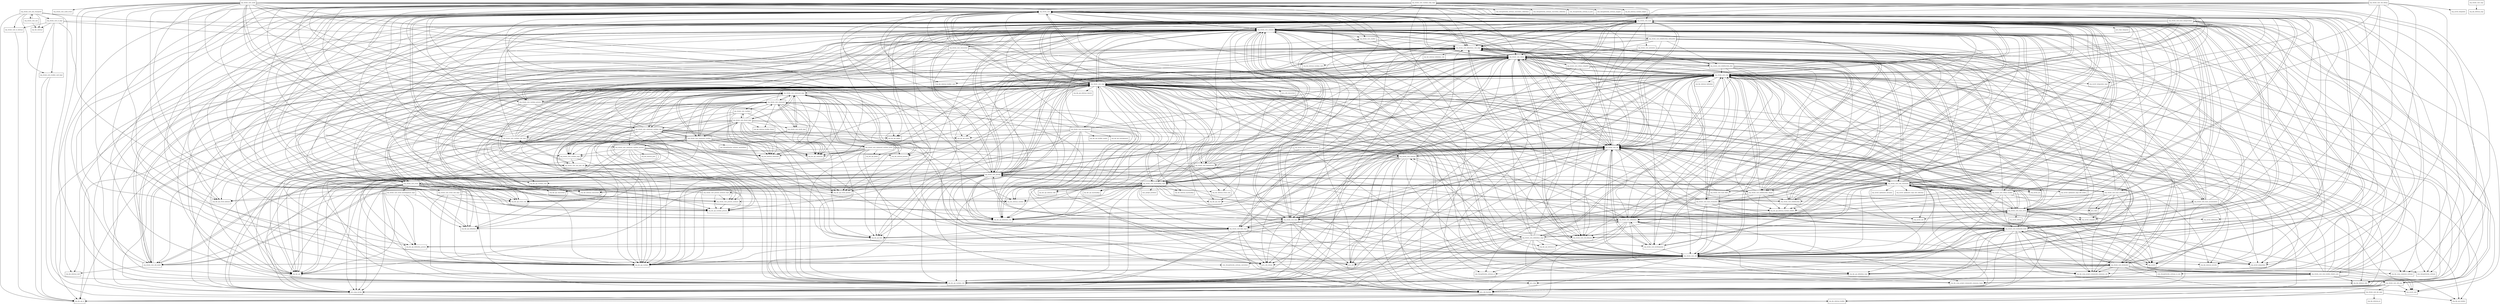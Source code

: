 digraph drools_core_7_24_0_Final_package_dependencies {
  node [shape = box, fontsize=10.0];
  org_drools_core -> org_drools_core_base;
  org_drools_core -> org_drools_core_common;
  org_drools_core -> org_drools_core_conflict;
  org_drools_core -> org_drools_core_definitions_rule_impl;
  org_drools_core -> org_drools_core_impl;
  org_drools_core -> org_drools_core_process_instance;
  org_drools_core -> org_drools_core_reteoo;
  org_drools_core -> org_drools_core_reteoo_builder;
  org_drools_core -> org_drools_core_rule;
  org_drools_core -> org_drools_core_runtime_rule_impl;
  org_drools_core -> org_drools_core_spi;
  org_drools_core -> org_drools_core_time;
  org_drools_core -> org_drools_core_time_impl;
  org_drools_core -> org_drools_core_util;
  org_drools_core -> org_drools_core_util_bitmask;
  org_drools_core -> org_kie_api;
  org_drools_core -> org_kie_api_conf;
  org_drools_core -> org_kie_api_definition_rule;
  org_drools_core -> org_kie_api_event_kiebase;
  org_drools_core -> org_kie_api_event_rule;
  org_drools_core -> org_kie_api_runtime;
  org_drools_core -> org_kie_api_runtime_conf;
  org_drools_core -> org_kie_api_runtime_process;
  org_drools_core -> org_kie_api_runtime_rule;
  org_drools_core -> org_kie_api_time;
  org_drools_core -> org_kie_internal_builder_conf;
  org_drools_core -> org_kie_internal_conf;
  org_drools_core -> org_kie_internal_runtime_conf;
  org_drools_core -> org_kie_internal_utils;
  org_drools_core -> org_kie_soup_project_datamodel_commons_util;
  org_drools_core_audit -> com_thoughtworks_xstream;
  org_drools_core_audit -> org_drools_core;
  org_drools_core_audit -> org_drools_core_audit_event;
  org_drools_core_audit -> org_drools_core_command_impl;
  org_drools_core_audit -> org_drools_core_common;
  org_drools_core_audit -> org_drools_core_definitions_rule_impl;
  org_drools_core_audit -> org_drools_core_impl;
  org_drools_core_audit -> org_drools_core_reteoo;
  org_drools_core_audit -> org_drools_core_rule;
  org_drools_core_audit -> org_drools_core_runtime_process;
  org_drools_core_audit -> org_drools_core_spi;
  org_drools_core_audit -> org_drools_core_util;
  org_drools_core_audit -> org_kie_api_definition;
  org_drools_core_audit -> org_kie_api_definition_process;
  org_drools_core_audit -> org_kie_api_definition_rule;
  org_drools_core_audit -> org_kie_api_event;
  org_drools_core_audit -> org_kie_api_event_kiebase;
  org_drools_core_audit -> org_kie_api_event_process;
  org_drools_core_audit -> org_kie_api_event_rule;
  org_drools_core_audit -> org_kie_api_logger;
  org_drools_core_audit -> org_kie_api_runtime;
  org_drools_core_audit -> org_kie_api_runtime_process;
  org_drools_core_audit -> org_kie_api_runtime_rule;
  org_drools_core_audit -> org_kie_internal_command;
  org_drools_core_audit -> org_kie_soup_commons_xstream;
  org_drools_core_base -> java_lang_invoke;
  org_drools_core_base -> java_time;
  org_drools_core_base -> java_time_temporal;
  org_drools_core_base -> java_util_function;
  org_drools_core_base -> org_drools_core;
  org_drools_core_base -> org_drools_core_base_evaluators;
  org_drools_core_base -> org_drools_core_base_extractors;
  org_drools_core_base -> org_drools_core_base_field;
  org_drools_core_base -> org_drools_core_base_mvel;
  org_drools_core_base -> org_drools_core_beliefsystem;
  org_drools_core_base -> org_drools_core_beliefsystem_simple;
  org_drools_core_base -> org_drools_core_common;
  org_drools_core_base -> org_drools_core_datasources;
  org_drools_core_base -> org_drools_core_definitions;
  org_drools_core_base -> org_drools_core_definitions_rule_impl;
  org_drools_core_base -> org_drools_core_event;
  org_drools_core_base -> org_drools_core_factmodel;
  org_drools_core_base -> org_drools_core_factmodel_traits;
  org_drools_core_base -> org_drools_core_facttemplates;
  org_drools_core_base -> org_drools_core_impl;
  org_drools_core_base -> org_drools_core_marshalling_impl;
  org_drools_core_base -> org_drools_core_metadata;
  org_drools_core_base -> org_drools_core_phreak;
  org_drools_core_base -> org_drools_core_reteoo;
  org_drools_core_base -> org_drools_core_rule;
  org_drools_core_base -> org_drools_core_rule_builder_dialect_asm;
  org_drools_core_base -> org_drools_core_runtime_process;
  org_drools_core_base -> org_drools_core_spi;
  org_drools_core_base -> org_drools_core_time;
  org_drools_core_base -> org_drools_core_util;
  org_drools_core_base -> org_drools_core_util_asm;
  org_drools_core_base -> org_drools_core_util_bitmask;
  org_drools_core_base -> org_drools_core_util_index;
  org_drools_core_base -> org_drools_core_xml_jaxb_util;
  org_drools_core_base -> org_kie_api;
  org_drools_core_base -> org_kie_api_command;
  org_drools_core_base -> org_kie_api_definition_rule;
  org_drools_core_base -> org_kie_api_definition_type;
  org_drools_core_base -> org_kie_api_event_kiebase;
  org_drools_core_base -> org_kie_api_event_process;
  org_drools_core_base -> org_kie_api_event_rule;
  org_drools_core_base -> org_kie_api_internal_runtime_beliefs;
  org_drools_core_base -> org_kie_api_logger;
  org_drools_core_base -> org_kie_api_runtime;
  org_drools_core_base -> org_kie_api_runtime_process;
  org_drools_core_base -> org_kie_api_runtime_rule;
  org_drools_core_base -> org_kie_api_time;
  org_drools_core_base -> org_kie_internal_event_rule;
  org_drools_core_base -> org_kie_internal_process;
  org_drools_core_base -> org_mvel2_asm;
  org_drools_core_base -> org_mvel2_ast;
  org_drools_core_base -> org_mvel2_compiler;
  org_drools_core_base -> org_mvel2_integration;
  org_drools_core_base -> org_mvel2_optimizers_impl_refl_nodes;
  org_drools_core_base_accumulators -> org_drools_core;
  org_drools_core_base_accumulators -> org_drools_core_base_mvel;
  org_drools_core_base_accumulators -> org_drools_core_common;
  org_drools_core_base_accumulators -> org_drools_core_definitions_rule_impl;
  org_drools_core_base_accumulators -> org_drools_core_reteoo;
  org_drools_core_base_accumulators -> org_drools_core_rule;
  org_drools_core_base_accumulators -> org_drools_core_spi;
  org_drools_core_base_accumulators -> org_kie_api_definition_rule;
  org_drools_core_base_accumulators -> org_kie_api_runtime_rule;
  org_drools_core_base_accumulators -> org_kie_internal_security;
  org_drools_core_base_accumulators -> org_mvel2;
  org_drools_core_base_accumulators -> org_mvel2_integration;
  org_drools_core_base_dataproviders -> org_drools_core_base_mvel;
  org_drools_core_base_dataproviders -> org_drools_core_common;
  org_drools_core_base_dataproviders -> org_drools_core_definitions_rule_impl;
  org_drools_core_base_dataproviders -> org_drools_core_phreak;
  org_drools_core_base_dataproviders -> org_drools_core_rule;
  org_drools_core_base_dataproviders -> org_drools_core_spi;
  org_drools_core_base_dataproviders -> org_drools_core_util;
  org_drools_core_base_dataproviders -> org_kie_api_definition_rule;
  org_drools_core_base_dataproviders -> org_kie_soup_project_datamodel_commons_util;
  org_drools_core_base_dataproviders -> org_mvel2_integration;
  org_drools_core_base_evaluators -> java_time;
  org_drools_core_base_evaluators -> org_drools_core;
  org_drools_core_base_evaluators -> org_drools_core_base;
  org_drools_core_base_evaluators -> org_drools_core_common;
  org_drools_core_base_evaluators -> org_drools_core_factmodel_traits;
  org_drools_core_base_evaluators -> org_drools_core_impl;
  org_drools_core_base_evaluators -> org_drools_core_reteoo;
  org_drools_core_base_evaluators -> org_drools_core_rule;
  org_drools_core_base_evaluators -> org_drools_core_spi;
  org_drools_core_base_evaluators -> org_drools_core_time;
  org_drools_core_base_evaluators -> org_drools_core_util;
  org_drools_core_base_evaluators -> org_kie_api_runtime;
  org_drools_core_base_evaluators -> org_kie_api_runtime_rule;
  org_drools_core_base_evaluators -> org_mvel2_util;
  org_drools_core_base_extractors -> java_time;
  org_drools_core_base_extractors -> org_drools_core_base;
  org_drools_core_base_extractors -> org_drools_core_base_evaluators;
  org_drools_core_base_extractors -> org_drools_core_base_mvel;
  org_drools_core_base_extractors -> org_drools_core_common;
  org_drools_core_base_extractors -> org_drools_core_definitions_rule_impl;
  org_drools_core_base_extractors -> org_drools_core_rule;
  org_drools_core_base_extractors -> org_drools_core_spi;
  org_drools_core_base_extractors -> org_drools_core_util;
  org_drools_core_base_extractors -> org_kie_soup_project_datamodel_commons_util;
  org_drools_core_base_extractors -> org_mvel2;
  org_drools_core_base_extractors -> org_mvel2_compiler;
  org_drools_core_base_field -> org_drools_core_common;
  org_drools_core_base_field -> org_drools_core_impl;
  org_drools_core_base_field -> org_drools_core_spi;
  org_drools_core_base_field -> org_drools_core_util;
  org_drools_core_base_mvel -> org_drools_core;
  org_drools_core_base_mvel -> org_drools_core_base;
  org_drools_core_base_mvel -> org_drools_core_common;
  org_drools_core_base_mvel -> org_drools_core_definitions;
  org_drools_core_base_mvel -> org_drools_core_definitions_rule_impl;
  org_drools_core_base_mvel -> org_drools_core_impl;
  org_drools_core_base_mvel -> org_drools_core_reteoo;
  org_drools_core_base_mvel -> org_drools_core_rule;
  org_drools_core_base_mvel -> org_drools_core_rule_constraint;
  org_drools_core_base_mvel -> org_drools_core_spi;
  org_drools_core_base_mvel -> org_drools_core_time;
  org_drools_core_base_mvel -> org_drools_core_util;
  org_drools_core_base_mvel -> org_kie_api_definition_rule;
  org_drools_core_base_mvel -> org_kie_soup_project_datamodel_commons_util;
  org_drools_core_base_mvel -> org_mvel2;
  org_drools_core_base_mvel -> org_mvel2_compiler;
  org_drools_core_base_mvel -> org_mvel2_debug;
  org_drools_core_base_mvel -> org_mvel2_integration;
  org_drools_core_base_mvel -> org_mvel2_optimizers;
  org_drools_core_base_mvel -> org_mvel2_util;
  org_drools_core_beliefsystem -> org_drools_core_common;
  org_drools_core_beliefsystem -> org_drools_core_definitions_rule_impl;
  org_drools_core_beliefsystem -> org_drools_core_reteoo;
  org_drools_core_beliefsystem -> org_drools_core_spi;
  org_drools_core_beliefsystem -> org_drools_core_util;
  org_drools_core_beliefsystem -> org_kie_api_internal_runtime_beliefs;
  org_drools_core_beliefsystem_defeasible -> org_drools_core_beliefsystem;
  org_drools_core_beliefsystem_defeasible -> org_drools_core_beliefsystem_jtms;
  org_drools_core_beliefsystem_defeasible -> org_drools_core_beliefsystem_simple;
  org_drools_core_beliefsystem_defeasible -> org_drools_core_common;
  org_drools_core_beliefsystem_defeasible -> org_drools_core_definitions_rule_impl;
  org_drools_core_beliefsystem_defeasible -> org_drools_core_reteoo;
  org_drools_core_beliefsystem_defeasible -> org_drools_core_spi;
  org_drools_core_beliefsystem_defeasible -> org_drools_core_util;
  org_drools_core_beliefsystem_defeasible -> org_kie_api_internal_runtime_beliefs;
  org_drools_core_beliefsystem_defeasible -> org_kie_api_runtime_rule;
  org_drools_core_beliefsystem_jtms -> org_drools_core;
  org_drools_core_beliefsystem_jtms -> org_drools_core_beliefsystem;
  org_drools_core_beliefsystem_jtms -> org_drools_core_beliefsystem_simple;
  org_drools_core_beliefsystem_jtms -> org_drools_core_common;
  org_drools_core_beliefsystem_jtms -> org_drools_core_definitions_rule_impl;
  org_drools_core_beliefsystem_jtms -> org_drools_core_reteoo;
  org_drools_core_beliefsystem_jtms -> org_drools_core_rule;
  org_drools_core_beliefsystem_jtms -> org_drools_core_spi;
  org_drools_core_beliefsystem_jtms -> org_drools_core_util;
  org_drools_core_beliefsystem_jtms -> org_drools_core_util_bitmask;
  org_drools_core_beliefsystem_jtms -> org_kie_api_internal_runtime_beliefs;
  org_drools_core_beliefsystem_jtms -> org_kie_api_runtime_rule;
  org_drools_core_beliefsystem_simple -> org_drools_core;
  org_drools_core_beliefsystem_simple -> org_drools_core_beliefsystem;
  org_drools_core_beliefsystem_simple -> org_drools_core_common;
  org_drools_core_beliefsystem_simple -> org_drools_core_definitions_rule_impl;
  org_drools_core_beliefsystem_simple -> org_drools_core_marshalling_impl;
  org_drools_core_beliefsystem_simple -> org_drools_core_phreak;
  org_drools_core_beliefsystem_simple -> org_drools_core_reteoo;
  org_drools_core_beliefsystem_simple -> org_drools_core_rule;
  org_drools_core_beliefsystem_simple -> org_drools_core_spi;
  org_drools_core_beliefsystem_simple -> org_drools_core_util;
  org_drools_core_beliefsystem_simple -> org_drools_core_util_bitmask;
  org_drools_core_beliefsystem_simple -> org_kie_api_internal_runtime_beliefs;
  org_drools_core_beliefsystem_simple -> org_kie_api_runtime_rule;
  org_drools_core_builder_conf_impl -> org_kie_api_io;
  org_drools_core_builder_conf_impl -> org_kie_internal_builder;
  org_drools_core_command -> java_lang_invoke;
  org_drools_core_command -> java_util;
  org_drools_core_command -> java_util_function;
  org_drools_core_command -> java_util_stream;
  org_drools_core_command -> org_drools_core_command_impl;
  org_drools_core_command -> org_drools_core_common;
  org_drools_core_command -> org_drools_core_runtime;
  org_drools_core_command -> org_drools_core_runtime_impl;
  org_drools_core_command -> org_drools_core_world_impl;
  org_drools_core_command -> org_kie_api;
  org_drools_core_command -> org_kie_api_builder;
  org_drools_core_command -> org_kie_api_command;
  org_drools_core_command -> org_kie_api_runtime;
  org_drools_core_command -> org_kie_api_runtime_rule;
  org_drools_core_command -> org_kie_api_time;
  org_drools_core_command -> org_kie_internal_builder;
  org_drools_core_command -> org_kie_internal_builder_fluent;
  org_drools_core_command -> org_kie_internal_command;
  org_drools_core_command_assertion -> org_drools_core_util;
  org_drools_core_command_assertion -> org_kie_api_command;
  org_drools_core_command_assertion -> org_kie_api_runtime;
  org_drools_core_command_assertion -> org_kie_soup_project_datamodel_commons_util;
  org_drools_core_command_impl -> org_drools_core_command;
  org_drools_core_command_impl -> org_drools_core_command_runtime;
  org_drools_core_command_impl -> org_drools_core_command_runtime_pmml;
  org_drools_core_command_impl -> org_drools_core_command_runtime_process;
  org_drools_core_command_impl -> org_drools_core_command_runtime_rule;
  org_drools_core_command_impl -> org_drools_core_fluent_impl;
  org_drools_core_command_impl -> org_drools_core_impl;
  org_drools_core_command_impl -> org_drools_core_process_instance;
  org_drools_core_command_impl -> org_drools_core_rule;
  org_drools_core_command_impl -> org_drools_core_runtime;
  org_drools_core_command_impl -> org_drools_core_world_impl;
  org_drools_core_command_impl -> org_kie_api;
  org_drools_core_command_impl -> org_kie_api_command;
  org_drools_core_command_impl -> org_kie_api_event_process;
  org_drools_core_command_impl -> org_kie_api_event_rule;
  org_drools_core_command_impl -> org_kie_api_pmml;
  org_drools_core_command_impl -> org_kie_api_runtime;
  org_drools_core_command_impl -> org_kie_api_runtime_process;
  org_drools_core_command_impl -> org_kie_api_runtime_rule;
  org_drools_core_command_impl -> org_kie_api_time;
  org_drools_core_command_impl -> org_kie_internal_command;
  org_drools_core_command_impl -> org_kie_internal_process;
  org_drools_core_command_impl -> org_kie_internal_runtime;
  org_drools_core_command_runtime -> com_thoughtworks_xstream_annotations;
  org_drools_core_command_runtime -> org_drools_core_command;
  org_drools_core_command_runtime -> org_drools_core_command_impl;
  org_drools_core_command_runtime -> org_drools_core_command_runtime_pmml;
  org_drools_core_command_runtime -> org_drools_core_command_runtime_process;
  org_drools_core_command_runtime -> org_drools_core_command_runtime_rule;
  org_drools_core_command_runtime -> org_drools_core_fluent_impl;
  org_drools_core_command_runtime -> org_drools_core_impl;
  org_drools_core_command_runtime -> org_drools_core_runtime_impl;
  org_drools_core_command_runtime -> org_drools_core_xml_jaxb_util;
  org_drools_core_command_runtime -> org_kie_api;
  org_drools_core_command_runtime -> org_kie_api_command;
  org_drools_core_command_runtime -> org_kie_api_event_process;
  org_drools_core_command_runtime -> org_kie_api_event_rule;
  org_drools_core_command_runtime -> org_kie_api_runtime;
  org_drools_core_command_runtime -> org_kie_api_runtime_rule;
  org_drools_core_command_runtime -> org_kie_api_time;
  org_drools_core_command_runtime -> org_kie_internal_builder;
  org_drools_core_command_runtime -> org_kie_internal_command;
  org_drools_core_command_runtime_pmml -> java_lang_invoke;
  org_drools_core_command_runtime_pmml -> java_util;
  org_drools_core_command_runtime_pmml -> java_util_function;
  org_drools_core_command_runtime_pmml -> org_drools_core_command;
  org_drools_core_command_runtime_pmml -> org_drools_core_command_impl;
  org_drools_core_command_runtime_pmml -> org_drools_core_definitions;
  org_drools_core_command_runtime_pmml -> org_drools_core_definitions_rule_impl;
  org_drools_core_command_runtime_pmml -> org_drools_core_impl;
  org_drools_core_command_runtime_pmml -> org_drools_core_ruleunit;
  org_drools_core_command_runtime_pmml -> org_drools_core_runtime_impl;
  org_drools_core_command_runtime_pmml -> org_kie_api;
  org_drools_core_command_runtime_pmml -> org_kie_api_command;
  org_drools_core_command_runtime_pmml -> org_kie_api_pmml;
  org_drools_core_command_runtime_pmml -> org_kie_api_runtime;
  org_drools_core_command_runtime_pmml -> org_kie_api_runtime_rule;
  org_drools_core_command_runtime_pmml -> org_kie_internal_command;
  org_drools_core_command_runtime_process -> org_drools_core_command;
  org_drools_core_command_runtime_process -> org_drools_core_process_instance;
  org_drools_core_command_runtime_process -> org_drools_core_runtime_impl;
  org_drools_core_command_runtime_process -> org_drools_core_xml_jaxb_util;
  org_drools_core_command_runtime_process -> org_kie_api;
  org_drools_core_command_runtime_process -> org_kie_api_command;
  org_drools_core_command_runtime_process -> org_kie_api_definition_process;
  org_drools_core_command_runtime_process -> org_kie_api_runtime;
  org_drools_core_command_runtime_process -> org_kie_api_runtime_process;
  org_drools_core_command_runtime_process -> org_kie_api_runtime_rule;
  org_drools_core_command_runtime_process -> org_kie_internal_command;
  org_drools_core_command_runtime_process -> org_kie_internal_jaxb;
  org_drools_core_command_runtime_process -> org_kie_internal_process;
  org_drools_core_command_runtime_rule -> java_lang_invoke;
  org_drools_core_command_runtime_rule -> org_drools_core;
  org_drools_core_command_runtime_rule -> org_drools_core_command;
  org_drools_core_command_runtime_rule -> org_drools_core_command_runtime;
  org_drools_core_command_runtime_rule -> org_drools_core_common;
  org_drools_core_command_runtime_rule -> org_drools_core_impl;
  org_drools_core_command_runtime_rule -> org_drools_core_runtime_impl;
  org_drools_core_command_runtime_rule -> org_drools_core_runtime_rule_impl;
  org_drools_core_command_runtime_rule -> org_drools_core_spi;
  org_drools_core_command_runtime_rule -> org_drools_core_util;
  org_drools_core_command_runtime_rule -> org_drools_core_xml_jaxb_util;
  org_drools_core_command_runtime_rule -> org_kie_api;
  org_drools_core_command_runtime_rule -> org_kie_api_command;
  org_drools_core_command_runtime_rule -> org_kie_api_event;
  org_drools_core_command_runtime_rule -> org_kie_api_logger;
  org_drools_core_command_runtime_rule -> org_kie_api_runtime;
  org_drools_core_command_runtime_rule -> org_kie_api_runtime_rule;
  org_drools_core_command_runtime_rule -> org_kie_internal_command;
  org_drools_core_command_runtime_rule -> org_kie_soup_project_datamodel_commons_util;
  org_drools_core_common -> java_lang_invoke;
  org_drools_core_common -> java_util;
  org_drools_core_common -> java_util_concurrent;
  org_drools_core_common -> java_util_function;
  org_drools_core_common -> java_util_stream;
  org_drools_core_common -> org_drools_core;
  org_drools_core_common -> org_drools_core_base;
  org_drools_core_common -> org_drools_core_beliefsystem;
  org_drools_core_common -> org_drools_core_beliefsystem_defeasible;
  org_drools_core_common -> org_drools_core_beliefsystem_jtms;
  org_drools_core_common -> org_drools_core_beliefsystem_simple;
  org_drools_core_common -> org_drools_core_concurrent;
  org_drools_core_common -> org_drools_core_conflict;
  org_drools_core_common -> org_drools_core_datasources;
  org_drools_core_common -> org_drools_core_definitions;
  org_drools_core_common -> org_drools_core_definitions_rule_impl;
  org_drools_core_common -> org_drools_core_event;
  org_drools_core_common -> org_drools_core_factmodel_traits;
  org_drools_core_common -> org_drools_core_facttemplates;
  org_drools_core_common -> org_drools_core_impl;
  org_drools_core_common -> org_drools_core_marshalling_impl;
  org_drools_core_common -> org_drools_core_phreak;
  org_drools_core_common -> org_drools_core_process_instance;
  org_drools_core_common -> org_drools_core_reteoo;
  org_drools_core_common -> org_drools_core_reteoo_builder;
  org_drools_core_common -> org_drools_core_rule;
  org_drools_core_common -> org_drools_core_rule_constraint;
  org_drools_core_common -> org_drools_core_runtime_process;
  org_drools_core_common -> org_drools_core_spi;
  org_drools_core_common -> org_drools_core_time;
  org_drools_core_common -> org_drools_core_util;
  org_drools_core_common -> org_drools_core_util_bitmask;
  org_drools_core_common -> org_drools_core_util_index;
  org_drools_core_common -> org_drools_core_xml_jaxb_util;
  org_drools_core_common -> org_kie_api;
  org_drools_core_common -> org_kie_api_concurrent;
  org_drools_core_common -> org_kie_api_definition_rule;
  org_drools_core_common -> org_kie_api_event_rule;
  org_drools_core_common -> org_kie_api_internal_runtime_beliefs;
  org_drools_core_common -> org_kie_api_runtime;
  org_drools_core_common -> org_kie_api_runtime_process;
  org_drools_core_common -> org_kie_api_runtime_rule;
  org_drools_core_common -> org_kie_internal_concurrent;
  org_drools_core_common -> org_kie_internal_conf;
  org_drools_core_common -> org_kie_internal_runtime;
  org_drools_core_common -> org_kie_internal_utils;
  org_drools_core_concurrent -> org_drools_core;
  org_drools_core_concurrent -> org_drools_core_base;
  org_drools_core_concurrent -> org_drools_core_common;
  org_drools_core_concurrent -> org_drools_core_impl;
  org_drools_core_concurrent -> org_drools_core_phreak;
  org_drools_core_concurrent -> org_drools_core_reteoo;
  org_drools_core_concurrent -> org_drools_core_spi;
  org_drools_core_concurrent -> org_kie_api_concurrent;
  org_drools_core_concurrent -> org_kie_api_runtime_rule;
  org_drools_core_concurrent -> org_kie_internal_concurrent;
  org_drools_core_conflict -> org_drools_core_definitions_rule_impl;
  org_drools_core_conflict -> org_drools_core_spi;
  org_drools_core_datasources -> java_lang_invoke;
  org_drools_core_datasources -> java_util_function;
  org_drools_core_datasources -> org_drools_core;
  org_drools_core_datasources -> org_drools_core_common;
  org_drools_core_datasources -> org_drools_core_definitions_rule_impl;
  org_drools_core_datasources -> org_drools_core_factmodel_traits;
  org_drools_core_datasources -> org_drools_core_impl;
  org_drools_core_datasources -> org_drools_core_marshalling_impl;
  org_drools_core_datasources -> org_drools_core_phreak;
  org_drools_core_datasources -> org_drools_core_reteoo;
  org_drools_core_datasources -> org_drools_core_rule;
  org_drools_core_datasources -> org_drools_core_spi;
  org_drools_core_datasources -> org_drools_core_util_bitmask;
  org_drools_core_datasources -> org_kie_api_runtime_rule;
  org_drools_core_definitions -> java_util_function;
  org_drools_core_definitions -> org_drools_core_base;
  org_drools_core_definitions -> org_drools_core_definitions_rule_impl;
  org_drools_core_definitions -> org_drools_core_factmodel_traits;
  org_drools_core_definitions -> org_drools_core_facttemplates;
  org_drools_core_definitions -> org_drools_core_rule;
  org_drools_core_definitions -> org_drools_core_ruleunit;
  org_drools_core_definitions -> org_kie_api_definition;
  org_drools_core_definitions -> org_kie_api_definition_process;
  org_drools_core_definitions -> org_kie_api_definition_type;
  org_drools_core_definitions -> org_kie_api_internal_io;
  org_drools_core_definitions -> org_kie_api_io;
  org_drools_core_definitions -> org_kie_api_runtime_rule;
  org_drools_core_definitions -> org_kie_soup_project_datamodel_commons_types;
  org_drools_core_definitions_impl -> java_util;
  org_drools_core_definitions_impl -> org_drools_core_base;
  org_drools_core_definitions_impl -> org_drools_core_common;
  org_drools_core_definitions_impl -> org_drools_core_definitions;
  org_drools_core_definitions_impl -> org_drools_core_definitions_rule_impl;
  org_drools_core_definitions_impl -> org_drools_core_factmodel;
  org_drools_core_definitions_impl -> org_drools_core_factmodel_traits;
  org_drools_core_definitions_impl -> org_drools_core_facttemplates;
  org_drools_core_definitions_impl -> org_drools_core_rule;
  org_drools_core_definitions_impl -> org_drools_core_ruleunit;
  org_drools_core_definitions_impl -> org_drools_core_util;
  org_drools_core_definitions_impl -> org_kie_api_definition_process;
  org_drools_core_definitions_impl -> org_kie_api_definition_type;
  org_drools_core_definitions_impl -> org_kie_api_internal_io;
  org_drools_core_definitions_impl -> org_kie_api_io;
  org_drools_core_definitions_impl -> org_kie_api_runtime_rule;
  org_drools_core_definitions_impl -> org_kie_soup_project_datamodel_commons_types;
  org_drools_core_definitions_rule_impl -> java_lang_invoke;
  org_drools_core_definitions_rule_impl -> org_drools_core;
  org_drools_core_definitions_rule_impl -> org_drools_core_base;
  org_drools_core_definitions_rule_impl -> org_drools_core_reteoo;
  org_drools_core_definitions_rule_impl -> org_drools_core_rule;
  org_drools_core_definitions_rule_impl -> org_drools_core_spi;
  org_drools_core_definitions_rule_impl -> org_drools_core_time_impl;
  org_drools_core_definitions_rule_impl -> org_drools_core_util;
  org_drools_core_definitions_rule_impl -> org_drools_core_util_asm;
  org_drools_core_definitions_rule_impl -> org_kie_api_definition;
  org_drools_core_definitions_rule_impl -> org_kie_api_definition_rule;
  org_drools_core_definitions_rule_impl -> org_kie_api_io;
  org_drools_core_definitions_rule_impl -> org_kie_api_time;
  org_drools_core_definitions_rule_impl -> org_kie_internal_definition_rule;
  org_drools_core_definitions_rule_impl -> org_kie_internal_security;
  org_drools_core_definitions_rule_impl -> org_mvel2_asm;
  org_drools_core_event -> java_lang_invoke;
  org_drools_core_event -> java_util_function;
  org_drools_core_event -> org_drools_core;
  org_drools_core_event -> org_drools_core_common;
  org_drools_core_event -> org_drools_core_definitions;
  org_drools_core_event -> org_drools_core_definitions_rule_impl;
  org_drools_core_event -> org_drools_core_event_knowlegebase_impl;
  org_drools_core_event -> org_drools_core_event_rule_impl;
  org_drools_core_event -> org_drools_core_impl;
  org_drools_core_event -> org_drools_core_spi;
  org_drools_core_event -> org_kie_api;
  org_drools_core_event -> org_kie_api_definition;
  org_drools_core_event -> org_kie_api_definition_process;
  org_drools_core_event -> org_kie_api_definition_rule;
  org_drools_core_event -> org_kie_api_event_kiebase;
  org_drools_core_event -> org_kie_api_event_process;
  org_drools_core_event -> org_kie_api_event_rule;
  org_drools_core_event -> org_kie_api_runtime;
  org_drools_core_event -> org_kie_api_runtime_process;
  org_drools_core_event -> org_kie_api_runtime_rule;
  org_drools_core_event -> org_kie_internal_event_rule;
  org_drools_core_event -> org_kie_internal_runtime;
  org_drools_core_event_knowlegebase_impl -> org_kie_api;
  org_drools_core_event_knowlegebase_impl -> org_kie_api_definition;
  org_drools_core_event_knowlegebase_impl -> org_kie_api_definition_process;
  org_drools_core_event_knowlegebase_impl -> org_kie_api_definition_rule;
  org_drools_core_event_knowlegebase_impl -> org_kie_api_event_kiebase;
  org_drools_core_event_rule_impl -> org_drools_core;
  org_drools_core_event_rule_impl -> org_drools_core_common;
  org_drools_core_event_rule_impl -> org_drools_core_definitions_rule_impl;
  org_drools_core_event_rule_impl -> org_drools_core_reteoo;
  org_drools_core_event_rule_impl -> org_drools_core_rule;
  org_drools_core_event_rule_impl -> org_drools_core_spi;
  org_drools_core_event_rule_impl -> org_kie_api_definition_rule;
  org_drools_core_event_rule_impl -> org_kie_api_event_rule;
  org_drools_core_event_rule_impl -> org_kie_api_runtime;
  org_drools_core_event_rule_impl -> org_kie_api_runtime_rule;
  org_drools_core_factmodel -> com_thoughtworks_xstream;
  org_drools_core_factmodel -> com_thoughtworks_xstream_io;
  org_drools_core_factmodel -> com_thoughtworks_xstream_io_xml;
  org_drools_core_factmodel -> org_drools_core_base;
  org_drools_core_factmodel -> org_drools_core_factmodel_traits;
  org_drools_core_factmodel -> org_drools_core_phreak;
  org_drools_core_factmodel -> org_drools_core_rule;
  org_drools_core_factmodel -> org_drools_core_rule_builder_dialect_asm;
  org_drools_core_factmodel -> org_drools_core_util;
  org_drools_core_factmodel -> org_kie_api;
  org_drools_core_factmodel -> org_kie_api_definition_type;
  org_drools_core_factmodel -> org_kie_soup_commons_xstream;
  org_drools_core_factmodel -> org_kie_soup_project_datamodel_commons_types;
  org_drools_core_factmodel -> org_kie_soup_project_datamodel_commons_util;
  org_drools_core_factmodel -> org_mvel2_asm;
  org_drools_core_factmodel_traits -> java_lang;
  org_drools_core_factmodel_traits -> java_lang_invoke;
  org_drools_core_factmodel_traits -> java_util_function;
  org_drools_core_factmodel_traits -> org_drools_core;
  org_drools_core_factmodel_traits -> org_drools_core_base;
  org_drools_core_factmodel_traits -> org_drools_core_common;
  org_drools_core_factmodel_traits -> org_drools_core_definitions;
  org_drools_core_factmodel_traits -> org_drools_core_definitions_impl;
  org_drools_core_factmodel_traits -> org_drools_core_factmodel;
  org_drools_core_factmodel_traits -> org_drools_core_impl;
  org_drools_core_factmodel_traits -> org_drools_core_reteoo;
  org_drools_core_factmodel_traits -> org_drools_core_rule;
  org_drools_core_factmodel_traits -> org_drools_core_rule_builder_dialect_asm;
  org_drools_core_factmodel_traits -> org_drools_core_spi;
  org_drools_core_factmodel_traits -> org_drools_core_util;
  org_drools_core_factmodel_traits -> org_drools_core_util_asm;
  org_drools_core_factmodel_traits -> org_drools_core_util_bitmask;
  org_drools_core_factmodel_traits -> org_kie_api;
  org_drools_core_factmodel_traits -> org_kie_api_definition_type;
  org_drools_core_factmodel_traits -> org_kie_api_runtime_rule;
  org_drools_core_factmodel_traits -> org_kie_soup_project_datamodel_commons_util;
  org_drools_core_factmodel_traits -> org_mvel2;
  org_drools_core_factmodel_traits -> org_mvel2_asm;
  org_drools_core_facttemplates -> org_drools_core_base;
  org_drools_core_facttemplates -> org_drools_core_common;
  org_drools_core_facttemplates -> org_drools_core_definitions;
  org_drools_core_facttemplates -> org_drools_core_spi;
  org_drools_core_facttemplates -> org_drools_core_util;
  org_drools_core_fluent_impl -> java_lang_invoke;
  org_drools_core_fluent_impl -> java_util_function;
  org_drools_core_fluent_impl -> java_util_stream;
  org_drools_core_fluent_impl -> org_drools_core_command;
  org_drools_core_fluent_impl -> org_drools_core_command_impl;
  org_drools_core_fluent_impl -> org_drools_core_command_runtime;
  org_drools_core_fluent_impl -> org_drools_core_command_runtime_rule;
  org_drools_core_fluent_impl -> org_drools_core_runtime;
  org_drools_core_fluent_impl -> org_drools_core_world_impl;
  org_drools_core_fluent_impl -> org_kie_api;
  org_drools_core_fluent_impl -> org_kie_api_builder;
  org_drools_core_fluent_impl -> org_kie_api_command;
  org_drools_core_fluent_impl -> org_kie_api_runtime;
  org_drools_core_fluent_impl -> org_kie_api_runtime_rule;
  org_drools_core_fluent_impl -> org_kie_api_time;
  org_drools_core_fluent_impl -> org_kie_internal_builder_fluent;
  org_drools_core_fluent_impl -> org_kie_internal_command;
  org_drools_core_impl -> java_lang;
  org_drools_core_impl -> java_lang_invoke;
  org_drools_core_impl -> java_util_concurrent;
  org_drools_core_impl -> java_util_function;
  org_drools_core_impl -> java_util_stream;
  org_drools_core_impl -> org_drools_core;
  org_drools_core_impl -> org_drools_core_base;
  org_drools_core_impl -> org_drools_core_command_impl;
  org_drools_core_impl -> org_drools_core_command_runtime;
  org_drools_core_impl -> org_drools_core_command_runtime_rule;
  org_drools_core_impl -> org_drools_core_common;
  org_drools_core_impl -> org_drools_core_datasources;
  org_drools_core_impl -> org_drools_core_definitions;
  org_drools_core_impl -> org_drools_core_definitions_impl;
  org_drools_core_impl -> org_drools_core_definitions_rule_impl;
  org_drools_core_impl -> org_drools_core_event;
  org_drools_core_impl -> org_drools_core_factmodel;
  org_drools_core_impl -> org_drools_core_factmodel_traits;
  org_drools_core_impl -> org_drools_core_management;
  org_drools_core_impl -> org_drools_core_marshalling_impl;
  org_drools_core_impl -> org_drools_core_phreak;
  org_drools_core_impl -> org_drools_core_process_instance;
  org_drools_core_impl -> org_drools_core_reteoo;
  org_drools_core_impl -> org_drools_core_reteoo_builder;
  org_drools_core_impl -> org_drools_core_rule;
  org_drools_core_impl -> org_drools_core_ruleunit;
  org_drools_core_impl -> org_drools_core_runtime_impl;
  org_drools_core_impl -> org_drools_core_runtime_process;
  org_drools_core_impl -> org_drools_core_runtime_rule_impl;
  org_drools_core_impl -> org_drools_core_spi;
  org_drools_core_impl -> org_drools_core_time;
  org_drools_core_impl -> org_drools_core_util;
  org_drools_core_impl -> org_drools_core_util_bitmask;
  org_drools_core_impl -> org_drools_core_util_index;
  org_drools_core_impl -> org_kie_api;
  org_drools_core_impl -> org_kie_api_builder;
  org_drools_core_impl -> org_kie_api_command;
  org_drools_core_impl -> org_kie_api_conf;
  org_drools_core_impl -> org_kie_api_definition;
  org_drools_core_impl -> org_kie_api_definition_process;
  org_drools_core_impl -> org_kie_api_definition_rule;
  org_drools_core_impl -> org_kie_api_definition_type;
  org_drools_core_impl -> org_kie_api_event;
  org_drools_core_impl -> org_kie_api_event_kiebase;
  org_drools_core_impl -> org_kie_api_event_process;
  org_drools_core_impl -> org_kie_api_event_rule;
  org_drools_core_impl -> org_kie_api_internal_io;
  org_drools_core_impl -> org_kie_api_internal_runtime_beliefs;
  org_drools_core_impl -> org_kie_api_internal_utils;
  org_drools_core_impl -> org_kie_api_internal_weaver;
  org_drools_core_impl -> org_kie_api_io;
  org_drools_core_impl -> org_kie_api_logger;
  org_drools_core_impl -> org_kie_api_marshalling;
  org_drools_core_impl -> org_kie_api_runtime;
  org_drools_core_impl -> org_kie_api_runtime_conf;
  org_drools_core_impl -> org_kie_api_runtime_process;
  org_drools_core_impl -> org_kie_api_runtime_rule;
  org_drools_core_impl -> org_kie_api_time;
  org_drools_core_impl -> org_kie_internal_command;
  org_drools_core_impl -> org_kie_internal_event_rule;
  org_drools_core_impl -> org_kie_internal_marshalling;
  org_drools_core_impl -> org_kie_internal_process;
  org_drools_core_impl -> org_kie_internal_runtime;
  org_drools_core_impl -> org_kie_internal_utils;
  org_drools_core_io_impl -> org_drools_core_builder_conf_impl;
  org_drools_core_io_impl -> org_drools_core_common;
  org_drools_core_io_impl -> org_drools_core_io_internal;
  org_drools_core_io_impl -> org_drools_core_util;
  org_drools_core_io_impl -> org_kie_api_definition;
  org_drools_core_io_impl -> org_kie_api_io;
  org_drools_core_io_impl -> org_kie_internal;
  org_drools_core_io_internal -> org_kie_api_io;
  org_drools_core_kie_impl -> org_kie_api_builder;
  org_drools_core_kie_impl -> org_kie_api_io;
  org_drools_core_kie_impl -> org_kie_internal_builder;
  org_drools_core_kie_impl -> org_kie_internal_jci;
  org_drools_core_management -> java_lang_invoke;
  org_drools_core_management -> java_util_function;
  org_drools_core_management -> org_drools_core;
  org_drools_core_management -> org_drools_core_base;
  org_drools_core_management -> org_drools_core_common;
  org_drools_core_management -> org_drools_core_impl;
  org_drools_core_management -> org_drools_core_reteoo;
  org_drools_core_management -> org_drools_core_rule;
  org_drools_core_management -> org_drools_core_spi;
  org_drools_core_management -> org_kie_api_builder_model;
  org_drools_core_management -> org_kie_api_conf;
  org_drools_core_management -> org_kie_api_definition_rule;
  org_drools_core_management -> org_kie_api_event;
  org_drools_core_management -> org_kie_api_event_process;
  org_drools_core_management -> org_kie_api_event_rule;
  org_drools_core_management -> org_kie_api_management;
  org_drools_core_management -> org_kie_api_runtime_process;
  org_drools_core_management -> org_kie_api_runtime_rule;
  org_drools_core_management -> org_kie_internal_runtime;
  org_drools_core_marshalling_impl -> com_google_protobuf;
  org_drools_core_marshalling_impl -> org_drools_core;
  org_drools_core_marshalling_impl -> org_drools_core_beliefsystem;
  org_drools_core_marshalling_impl -> org_drools_core_beliefsystem_simple;
  org_drools_core_marshalling_impl -> org_drools_core_common;
  org_drools_core_marshalling_impl -> org_drools_core_definitions_rule_impl;
  org_drools_core_marshalling_impl -> org_drools_core_factmodel_traits;
  org_drools_core_marshalling_impl -> org_drools_core_impl;
  org_drools_core_marshalling_impl -> org_drools_core_phreak;
  org_drools_core_marshalling_impl -> org_drools_core_process_instance;
  org_drools_core_marshalling_impl -> org_drools_core_process_instance_impl;
  org_drools_core_marshalling_impl -> org_drools_core_reteoo;
  org_drools_core_marshalling_impl -> org_drools_core_rule;
  org_drools_core_marshalling_impl -> org_drools_core_spi;
  org_drools_core_marshalling_impl -> org_drools_core_time;
  org_drools_core_marshalling_impl -> org_drools_core_time_impl;
  org_drools_core_marshalling_impl -> org_drools_core_util;
  org_drools_core_marshalling_impl -> org_kie_api;
  org_drools_core_marshalling_impl -> org_kie_api_definition_rule;
  org_drools_core_marshalling_impl -> org_kie_api_internal_utils;
  org_drools_core_marshalling_impl -> org_kie_api_marshalling;
  org_drools_core_marshalling_impl -> org_kie_api_runtime;
  org_drools_core_marshalling_impl -> org_kie_api_runtime_rule;
  org_drools_core_marshalling_impl -> org_kie_api_time;
  org_drools_core_marshalling_impl -> org_kie_internal_marshalling;
  org_drools_core_marshalling_impl -> org_kie_internal_runtime;
  org_drools_core_metadata -> org_drools_core_factmodel_traits;
  org_drools_core_metadata -> org_drools_core_impl;
  org_drools_core_metadata -> org_drools_core_reteoo;
  org_drools_core_metadata -> org_drools_core_util;
  org_drools_core_metadata -> org_drools_core_util_bitmask;
  org_drools_core_osgi -> org_kie_internal_osgi;
  org_drools_core_phreak -> java_lang_invoke;
  org_drools_core_phreak -> java_util_function;
  org_drools_core_phreak -> org_drools_core;
  org_drools_core_phreak -> org_drools_core_base;
  org_drools_core_phreak -> org_drools_core_common;
  org_drools_core_phreak -> org_drools_core_conflict;
  org_drools_core_phreak -> org_drools_core_definitions_rule_impl;
  org_drools_core_phreak -> org_drools_core_event;
  org_drools_core_phreak -> org_drools_core_impl;
  org_drools_core_phreak -> org_drools_core_marshalling_impl;
  org_drools_core_phreak -> org_drools_core_reteoo;
  org_drools_core_phreak -> org_drools_core_rule;
  org_drools_core_phreak -> org_drools_core_rule_constraint;
  org_drools_core_phreak -> org_drools_core_spi;
  org_drools_core_phreak -> org_drools_core_time;
  org_drools_core_phreak -> org_drools_core_time_impl;
  org_drools_core_phreak -> org_drools_core_util;
  org_drools_core_phreak -> org_drools_core_util_index;
  org_drools_core_phreak -> org_kie_api_concurrent;
  org_drools_core_phreak -> org_kie_api_definition_rule;
  org_drools_core_phreak -> org_kie_api_event_rule;
  org_drools_core_phreak -> org_kie_api_runtime;
  org_drools_core_phreak -> org_kie_api_runtime_conf;
  org_drools_core_phreak -> org_kie_api_runtime_rule;
  org_drools_core_phreak -> org_kie_api_time;
  org_drools_core_phreak -> org_kie_internal_concurrent;
  org_drools_core_process_instance -> org_drools_core_common;
  org_drools_core_process_instance -> org_kie_api_runtime_process;
  org_drools_core_process_instance_impl -> org_drools_core;
  org_drools_core_process_instance_impl -> org_drools_core_common;
  org_drools_core_process_instance_impl -> org_drools_core_process_instance;
  org_drools_core_process_instance_impl -> org_kie_api_runtime_process;
  org_drools_core_process_instance_impl -> org_kie_internal_runtime;
  org_drools_core_reteoo -> java_lang_invoke;
  org_drools_core_reteoo -> java_util;
  org_drools_core_reteoo -> java_util_function;
  org_drools_core_reteoo -> java_util_stream;
  org_drools_core_reteoo -> org_drools_core;
  org_drools_core_reteoo -> org_drools_core_base;
  org_drools_core_reteoo -> org_drools_core_base_accumulators;
  org_drools_core_reteoo -> org_drools_core_base_evaluators;
  org_drools_core_reteoo -> org_drools_core_base_mvel;
  org_drools_core_reteoo -> org_drools_core_beliefsystem;
  org_drools_core_reteoo -> org_drools_core_beliefsystem_jtms;
  org_drools_core_reteoo -> org_drools_core_beliefsystem_simple;
  org_drools_core_reteoo -> org_drools_core_common;
  org_drools_core_reteoo -> org_drools_core_definitions_rule_impl;
  org_drools_core_reteoo -> org_drools_core_factmodel;
  org_drools_core_reteoo -> org_drools_core_factmodel_traits;
  org_drools_core_reteoo -> org_drools_core_facttemplates;
  org_drools_core_reteoo -> org_drools_core_impl;
  org_drools_core_reteoo -> org_drools_core_marshalling_impl;
  org_drools_core_reteoo -> org_drools_core_phreak;
  org_drools_core_reteoo -> org_drools_core_reteoo_builder;
  org_drools_core_reteoo -> org_drools_core_reteoo_compiled;
  org_drools_core_reteoo -> org_drools_core_rule;
  org_drools_core_reteoo -> org_drools_core_rule_constraint;
  org_drools_core_reteoo -> org_drools_core_spi;
  org_drools_core_reteoo -> org_drools_core_time;
  org_drools_core_reteoo -> org_drools_core_time_impl;
  org_drools_core_reteoo -> org_drools_core_util;
  org_drools_core_reteoo -> org_drools_core_util_bitmask;
  org_drools_core_reteoo -> org_drools_core_util_index;
  org_drools_core_reteoo -> org_kie_api;
  org_drools_core_reteoo -> org_kie_api_definition_rule;
  org_drools_core_reteoo -> org_kie_api_definition_type;
  org_drools_core_reteoo -> org_kie_api_runtime;
  org_drools_core_reteoo -> org_kie_api_runtime_rule;
  org_drools_core_reteoo -> org_kie_internal_runtime_conf;
  org_drools_core_reteoo_builder -> org_drools_core;
  org_drools_core_reteoo_builder -> org_drools_core_base;
  org_drools_core_reteoo_builder -> org_drools_core_base_accumulators;
  org_drools_core_reteoo_builder -> org_drools_core_base_mvel;
  org_drools_core_reteoo_builder -> org_drools_core_common;
  org_drools_core_reteoo_builder -> org_drools_core_definitions_rule_impl;
  org_drools_core_reteoo_builder -> org_drools_core_factmodel_traits;
  org_drools_core_reteoo_builder -> org_drools_core_impl;
  org_drools_core_reteoo_builder -> org_drools_core_phreak;
  org_drools_core_reteoo_builder -> org_drools_core_reteoo;
  org_drools_core_reteoo_builder -> org_drools_core_rule;
  org_drools_core_reteoo_builder -> org_drools_core_rule_constraint;
  org_drools_core_reteoo_builder -> org_drools_core_spi;
  org_drools_core_reteoo_builder -> org_drools_core_time;
  org_drools_core_reteoo_builder -> org_drools_core_time_impl;
  org_drools_core_reteoo_builder -> org_kie_api_conf;
  org_drools_core_reteoo_builder -> org_kie_api_definition_rule;
  org_drools_core_reteoo_builder -> org_kie_api_definition_type;
  org_drools_core_reteoo_builder -> org_mvel2_integration;
  org_drools_core_reteoo_compiled -> java_lang_invoke;
  org_drools_core_reteoo_compiled -> java_util_function;
  org_drools_core_reteoo_compiled -> java_util_stream;
  org_drools_core_reteoo_compiled -> org_drools_core_base;
  org_drools_core_reteoo_compiled -> org_drools_core_common;
  org_drools_core_reteoo_compiled -> org_drools_core_reteoo;
  org_drools_core_reteoo_compiled -> org_drools_core_rule;
  org_drools_core_reteoo_compiled -> org_drools_core_spi;
  org_drools_core_reteoo_compiled -> org_drools_core_util;
  org_drools_core_rule -> com_thoughtworks_xstream;
  org_drools_core_rule -> com_thoughtworks_xstream_io;
  org_drools_core_rule -> com_thoughtworks_xstream_io_xml;
  org_drools_core_rule -> java_lang_invoke;
  org_drools_core_rule -> java_util_function;
  org_drools_core_rule -> org_drools_core;
  org_drools_core_rule -> org_drools_core_base;
  org_drools_core_rule -> org_drools_core_base_accumulators;
  org_drools_core_rule -> org_drools_core_base_evaluators;
  org_drools_core_rule -> org_drools_core_base_extractors;
  org_drools_core_rule -> org_drools_core_base_mvel;
  org_drools_core_rule -> org_drools_core_common;
  org_drools_core_rule -> org_drools_core_definitions_impl;
  org_drools_core_rule -> org_drools_core_definitions_rule_impl;
  org_drools_core_rule -> org_drools_core_factmodel;
  org_drools_core_rule -> org_drools_core_facttemplates;
  org_drools_core_rule -> org_drools_core_impl;
  org_drools_core_rule -> org_drools_core_marshalling_impl;
  org_drools_core_rule -> org_drools_core_phreak;
  org_drools_core_rule -> org_drools_core_reteoo;
  org_drools_core_rule -> org_drools_core_rule_constraint;
  org_drools_core_rule -> org_drools_core_spi;
  org_drools_core_rule -> org_drools_core_time;
  org_drools_core_rule -> org_drools_core_time_impl;
  org_drools_core_rule -> org_drools_core_util;
  org_drools_core_rule -> org_drools_core_util_index;
  org_drools_core_rule -> org_kie_api_concurrent;
  org_drools_core_rule -> org_kie_api_definition;
  org_drools_core_rule -> org_kie_api_definition_rule;
  org_drools_core_rule -> org_kie_api_definition_type;
  org_drools_core_rule -> org_kie_api_io;
  org_drools_core_rule -> org_kie_api_runtime_rule;
  org_drools_core_rule -> org_kie_internal_builder_conf;
  org_drools_core_rule -> org_kie_internal_concurrent;
  org_drools_core_rule -> org_kie_internal_definition;
  org_drools_core_rule -> org_kie_internal_security;
  org_drools_core_rule -> org_kie_internal_utils;
  org_drools_core_rule -> org_kie_soup_commons_xstream;
  org_drools_core_rule -> org_kie_soup_project_datamodel_commons_util;
  org_drools_core_rule -> org_mvel2;
  org_drools_core_rule -> org_mvel2_ast;
  org_drools_core_rule -> org_mvel2_integration;
  org_drools_core_rule -> org_mvel2_integration_impl;
  org_drools_core_rule_builder_dialect_asm -> java_lang;
  org_drools_core_rule_builder_dialect_asm -> org_drools_core;
  org_drools_core_rule_builder_dialect_asm -> org_drools_core_common;
  org_drools_core_rule_builder_dialect_asm -> org_drools_core_definitions;
  org_drools_core_rule_builder_dialect_asm -> org_drools_core_definitions_rule_impl;
  org_drools_core_rule_builder_dialect_asm -> org_drools_core_impl;
  org_drools_core_rule_builder_dialect_asm -> org_drools_core_reteoo;
  org_drools_core_rule_builder_dialect_asm -> org_drools_core_rule;
  org_drools_core_rule_builder_dialect_asm -> org_drools_core_spi;
  org_drools_core_rule_builder_dialect_asm -> org_drools_core_util;
  org_drools_core_rule_builder_dialect_asm -> org_drools_core_util_asm;
  org_drools_core_rule_builder_dialect_asm -> org_kie_api_runtime_rule;
  org_drools_core_rule_builder_dialect_asm -> org_kie_internal_utils;
  org_drools_core_rule_builder_dialect_asm -> org_kie_soup_project_datamodel_commons_types;
  org_drools_core_rule_builder_dialect_asm -> org_mvel2_asm;
  org_drools_core_rule_constraint -> java_lang_invoke;
  org_drools_core_rule_constraint -> java_util_function;
  org_drools_core_rule_constraint -> org_drools_core;
  org_drools_core_rule_constraint -> org_drools_core_base;
  org_drools_core_rule_constraint -> org_drools_core_base_extractors;
  org_drools_core_rule_constraint -> org_drools_core_base_field;
  org_drools_core_rule_constraint -> org_drools_core_base_mvel;
  org_drools_core_rule_constraint -> org_drools_core_common;
  org_drools_core_rule_constraint -> org_drools_core_definitions;
  org_drools_core_rule_constraint -> org_drools_core_definitions_rule_impl;
  org_drools_core_rule_constraint -> org_drools_core_impl;
  org_drools_core_rule_constraint -> org_drools_core_phreak;
  org_drools_core_rule_constraint -> org_drools_core_reteoo;
  org_drools_core_rule_constraint -> org_drools_core_reteoo_builder;
  org_drools_core_rule_constraint -> org_drools_core_rule;
  org_drools_core_rule_constraint -> org_drools_core_rule_builder_dialect_asm;
  org_drools_core_rule_constraint -> org_drools_core_spi;
  org_drools_core_rule_constraint -> org_drools_core_time;
  org_drools_core_rule_constraint -> org_drools_core_util;
  org_drools_core_rule_constraint -> org_drools_core_util_bitmask;
  org_drools_core_rule_constraint -> org_drools_core_util_index;
  org_drools_core_rule_constraint -> org_kie_api_concurrent;
  org_drools_core_rule_constraint -> org_kie_api_runtime_rule;
  org_drools_core_rule_constraint -> org_kie_internal_concurrent;
  org_drools_core_rule_constraint -> org_kie_soup_project_datamodel_commons_util;
  org_drools_core_rule_constraint -> org_mvel2;
  org_drools_core_rule_constraint -> org_mvel2_asm;
  org_drools_core_rule_constraint -> org_mvel2_ast;
  org_drools_core_rule_constraint -> org_mvel2_compiler;
  org_drools_core_rule_constraint -> org_mvel2_integration;
  org_drools_core_rule_constraint -> org_mvel2_optimizers_dynamic;
  org_drools_core_rule_constraint -> org_mvel2_optimizers_impl_refl_collection;
  org_drools_core_rule_constraint -> org_mvel2_optimizers_impl_refl_nodes;
  org_drools_core_rule_constraint -> org_mvel2_util;
  org_drools_core_ruleunit -> java_lang;
  org_drools_core_ruleunit -> java_lang_invoke;
  org_drools_core_ruleunit -> java_util;
  org_drools_core_ruleunit -> java_util_function;
  org_drools_core_ruleunit -> java_util_stream;
  org_drools_core_ruleunit -> org_drools_core;
  org_drools_core_ruleunit -> org_drools_core_datasources;
  org_drools_core_ruleunit -> org_drools_core_definitions_rule_impl;
  org_drools_core_ruleunit -> org_drools_core_impl;
  org_drools_core_ruleunit -> org_drools_core_rule;
  org_drools_core_ruleunit -> org_drools_core_spi;
  org_drools_core_ruleunit -> org_drools_core_util;
  org_drools_core_ruleunit -> org_kie_api_definition_rule;
  org_drools_core_ruleunit -> org_kie_api_runtime_rule;
  org_drools_core_ruleunit -> org_kie_soup_project_datamodel_commons_types;
  org_drools_core_runtime -> org_drools_core_fluent_impl;
  org_drools_core_runtime -> org_drools_core_runtime_impl;
  org_drools_core_runtime -> org_kie_api_command;
  org_drools_core_runtime -> org_kie_api_runtime;
  org_drools_core_runtime -> org_kie_internal_command;
  org_drools_core_runtime_help_impl -> com_thoughtworks_xstream;
  org_drools_core_runtime_help_impl -> com_thoughtworks_xstream_converters;
  org_drools_core_runtime_help_impl -> com_thoughtworks_xstream_converters_collections;
  org_drools_core_runtime_help_impl -> com_thoughtworks_xstream_converters_reflection;
  org_drools_core_runtime_help_impl -> com_thoughtworks_xstream_io;
  org_drools_core_runtime_help_impl -> com_thoughtworks_xstream_io_json;
  org_drools_core_runtime_help_impl -> com_thoughtworks_xstream_mapper;
  org_drools_core_runtime_help_impl -> org_drools_core;
  org_drools_core_runtime_help_impl -> org_drools_core_base;
  org_drools_core_runtime_help_impl -> org_drools_core_command_runtime;
  org_drools_core_runtime_help_impl -> org_drools_core_command_runtime_process;
  org_drools_core_runtime_help_impl -> org_drools_core_command_runtime_rule;
  org_drools_core_runtime_help_impl -> org_drools_core_common;
  org_drools_core_runtime_help_impl -> org_drools_core_rule;
  org_drools_core_runtime_help_impl -> org_drools_core_runtime_impl;
  org_drools_core_runtime_help_impl -> org_drools_core_runtime_rule_impl;
  org_drools_core_runtime_help_impl -> org_drools_core_spi;
  org_drools_core_runtime_help_impl -> org_drools_core_util;
  org_drools_core_runtime_help_impl -> org_kie_api_command;
  org_drools_core_runtime_help_impl -> org_kie_api_runtime;
  org_drools_core_runtime_help_impl -> org_kie_api_runtime_rule;
  org_drools_core_runtime_help_impl -> org_kie_internal_command;
  org_drools_core_runtime_help_impl -> org_kie_internal_runtime_helper;
  org_drools_core_runtime_help_impl -> org_kie_soup_commons_xstream;
  org_drools_core_runtime_impl -> org_drools_core_xml_jaxb_util;
  org_drools_core_runtime_impl -> org_kie_api_runtime;
  org_drools_core_runtime_process -> org_drools_core_common;
  org_drools_core_runtime_process -> org_drools_core_event;
  org_drools_core_runtime_process -> org_drools_core_impl;
  org_drools_core_runtime_process -> org_kie_api;
  org_drools_core_runtime_process -> org_kie_api_event_process;
  org_drools_core_runtime_process -> org_kie_api_internal_utils;
  org_drools_core_runtime_process -> org_kie_api_runtime_process;
  org_drools_core_runtime_process -> org_kie_internal_process;
  org_drools_core_runtime_rule_impl -> org_drools_core;
  org_drools_core_runtime_rule_impl -> org_drools_core_base;
  org_drools_core_runtime_rule_impl -> org_drools_core_common;
  org_drools_core_runtime_rule_impl -> org_drools_core_definitions_rule_impl;
  org_drools_core_runtime_rule_impl -> org_drools_core_reteoo;
  org_drools_core_runtime_rule_impl -> org_drools_core_rule;
  org_drools_core_runtime_rule_impl -> org_drools_core_spi;
  org_drools_core_runtime_rule_impl -> org_drools_core_xml_jaxb_util;
  org_drools_core_runtime_rule_impl -> org_kie_api_definition;
  org_drools_core_runtime_rule_impl -> org_kie_api_definition_rule;
  org_drools_core_runtime_rule_impl -> org_kie_api_runtime_rule;
  org_drools_core_spi -> java_lang_invoke;
  org_drools_core_spi -> java_util;
  org_drools_core_spi -> java_util_function;
  org_drools_core_spi -> org_drools_core;
  org_drools_core_spi -> org_drools_core_base;
  org_drools_core_spi -> org_drools_core_base_extractors;
  org_drools_core_spi -> org_drools_core_common;
  org_drools_core_spi -> org_drools_core_definitions;
  org_drools_core_spi -> org_drools_core_definitions_rule_impl;
  org_drools_core_spi -> org_drools_core_factmodel_traits;
  org_drools_core_spi -> org_drools_core_facttemplates;
  org_drools_core_spi -> org_drools_core_marshalling_impl;
  org_drools_core_spi -> org_drools_core_reteoo;
  org_drools_core_spi -> org_drools_core_rule;
  org_drools_core_spi -> org_drools_core_ruleunit;
  org_drools_core_spi -> org_drools_core_time;
  org_drools_core_spi -> org_drools_core_util;
  org_drools_core_spi -> org_drools_core_util_bitmask;
  org_drools_core_spi -> org_drools_core_util_index;
  org_drools_core_spi -> org_kie_api_definition_rule;
  org_drools_core_spi -> org_kie_api_internal_runtime_beliefs;
  org_drools_core_spi -> org_kie_api_runtime;
  org_drools_core_spi -> org_kie_api_runtime_process;
  org_drools_core_spi -> org_kie_api_runtime_rule;
  org_drools_core_spi -> org_kie_internal_security;
  org_drools_core_time -> java_lang_invoke;
  org_drools_core_time -> java_util;
  org_drools_core_time -> java_util_function;
  org_drools_core_time -> java_util_stream;
  org_drools_core_time -> org_drools_core;
  org_drools_core_time -> org_drools_core_base_mvel;
  org_drools_core_time -> org_drools_core_common;
  org_drools_core_time -> org_drools_core_phreak;
  org_drools_core_time -> org_drools_core_rule;
  org_drools_core_time -> org_drools_core_spi;
  org_drools_core_time -> org_drools_core_time_impl;
  org_drools_core_time -> org_drools_core_util;
  org_drools_core_time -> org_kie_api_time;
  org_drools_core_time_impl -> java_lang_invoke;
  org_drools_core_time_impl -> java_util_function;
  org_drools_core_time_impl -> java_util_stream;
  org_drools_core_time_impl -> org_drools_core_base_mvel;
  org_drools_core_time_impl -> org_drools_core_common;
  org_drools_core_time_impl -> org_drools_core_definitions_rule_impl;
  org_drools_core_time_impl -> org_drools_core_reteoo;
  org_drools_core_time_impl -> org_drools_core_rule;
  org_drools_core_time_impl -> org_drools_core_spi;
  org_drools_core_time_impl -> org_drools_core_time;
  org_drools_core_time_impl -> org_drools_core_util;
  org_drools_core_time_impl -> org_kie_api_runtime;
  org_drools_core_time_impl -> org_kie_api_time;
  org_drools_core_util -> com_thoughtworks_xstream_converters;
  org_drools_core_util -> com_thoughtworks_xstream_io;
  org_drools_core_util -> java_lang_invoke;
  org_drools_core_util -> java_util;
  org_drools_core_util -> java_util_function;
  org_drools_core_util -> java_util_stream;
  org_drools_core_util -> org_drools_core;
  org_drools_core_util -> org_drools_core_base;
  org_drools_core_util -> org_drools_core_common;
  org_drools_core_util -> org_drools_core_factmodel;
  org_drools_core_util -> org_drools_core_factmodel_traits;
  org_drools_core_util -> org_drools_core_reteoo;
  org_drools_core_util -> org_drools_core_rule;
  org_drools_core_util -> org_drools_core_spi;
  org_drools_core_util -> org_drools_core_util_index;
  org_drools_core_util -> org_kie_api_definition_type;
  org_drools_core_util -> org_kie_api_runtime;
  org_drools_core_util -> org_kie_api_runtime_rule;
  org_drools_core_util -> org_kie_internal_security;
  org_drools_core_util -> org_kie_internal_utils;
  org_drools_core_util -> org_kie_soup_project_datamodel_commons_util;
  org_drools_core_util -> org_mvel2;
  org_drools_core_util -> org_mvel2_integration;
  org_drools_core_util_asm -> java_lang_invoke;
  org_drools_core_util_asm -> java_util_function;
  org_drools_core_util_asm -> org_drools_core_base;
  org_drools_core_util_asm -> org_drools_core_kie_impl;
  org_drools_core_util_asm -> org_kie_api_io;
  org_drools_core_util_asm -> org_kie_internal_builder;
  org_drools_core_util_asm -> org_mvel2_asm;
  org_drools_core_util_debug -> org_drools_core;
  org_drools_core_util_debug -> org_drools_core_common;
  org_drools_core_util_debug -> org_drools_core_definitions;
  org_drools_core_util_debug -> org_drools_core_definitions_rule_impl;
  org_drools_core_util_debug -> org_drools_core_impl;
  org_drools_core_util_debug -> org_drools_core_reteoo;
  org_drools_core_util_debug -> org_drools_core_spi;
  org_drools_core_util_debug -> org_drools_core_util;
  org_drools_core_util_debug -> org_kie_api_runtime;
  org_drools_core_util_debug -> org_mvel2_integration;
  org_drools_core_util_debug -> org_mvel2_integration_impl;
  org_drools_core_util_debug -> org_mvel2_optimizers;
  org_drools_core_util_debug -> org_mvel2_templates;
  org_drools_core_util_index -> org_drools_core;
  org_drools_core_util_index -> org_drools_core_common;
  org_drools_core_util_index -> org_drools_core_reteoo;
  org_drools_core_util_index -> org_drools_core_rule;
  org_drools_core_util_index -> org_drools_core_rule_constraint;
  org_drools_core_util_index -> org_drools_core_spi;
  org_drools_core_util_index -> org_drools_core_util;
  org_drools_core_util_index -> org_kie_internal_conf;
  org_drools_core_world_impl -> org_drools_core_command;
  org_drools_core_world_impl -> org_drools_core_command_impl;
  org_drools_core_world_impl -> org_kie_api_command;
  org_drools_core_world_impl -> org_kie_api_runtime;
  org_drools_core_world_impl -> org_kie_internal_command;
  org_drools_core_xml -> org_drools_core_xml_changeset;
  org_drools_core_xml -> org_kie_internal;
  org_drools_core_xml_changeset -> org_drools_core_builder_conf_impl;
  org_drools_core_xml_changeset -> org_drools_core_io_impl;
  org_drools_core_xml_changeset -> org_drools_core_io_internal;
  org_drools_core_xml_changeset -> org_drools_core_util;
  org_drools_core_xml_changeset -> org_drools_core_xml;
  org_drools_core_xml_changeset -> org_kie_api_io;
  org_drools_core_xml_changeset -> org_kie_internal;
  org_drools_core_xml_changeset -> org_kie_internal_builder;
  org_drools_core_xml_jaxb_util -> org_drools_core;
  org_drools_core_xml_jaxb_util -> org_drools_core_common;
  org_drools_core_xml_jaxb_util -> org_drools_core_runtime_rule_impl;
  org_drools_core_xml_jaxb_util -> org_kie_api_runtime_rule;
}
